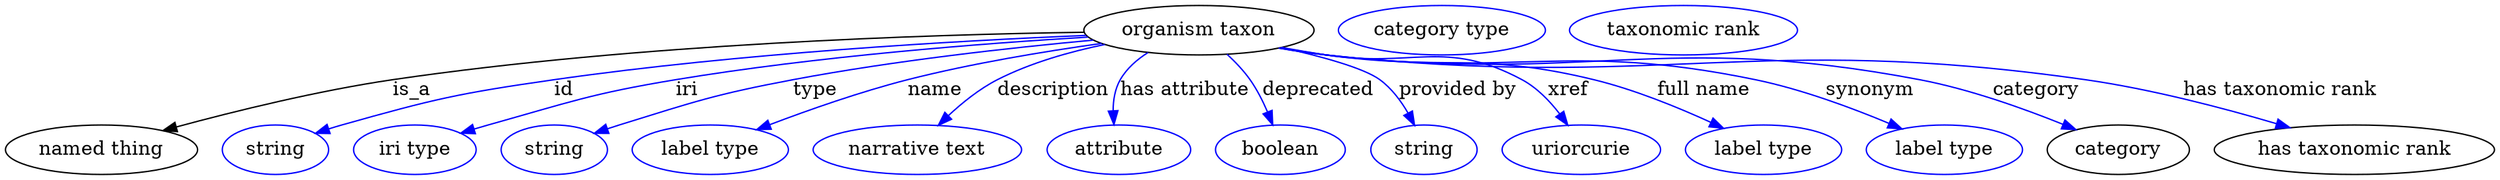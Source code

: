 digraph {
	graph [bb="0,0,1800.9,123"];
	node [label="\N"];
	"organism taxon"	[height=0.5,
		label="organism taxon",
		pos="863.54,105",
		width=2.3109];
	"named thing"	[height=0.5,
		pos="69.544,18",
		width=1.9318];
	"organism taxon" -> "named thing"	[label=is_a,
		lp="295.54,61.5",
		pos="e,114.19,31.891 780.2,103.47 666.79,101.72 457.81,94.89 281.54,69 227.34,61.038 166.58,46.073 124.05,34.582"];
	id	[color=blue,
		height=0.5,
		label=string,
		pos="195.54,18",
		width=1.0652];
	"organism taxon" -> id	[color=blue,
		label=id,
		lp="406.54,61.5",
		pos="e,224.54,29.96 781.88,101.13 688.92,97.104 532.7,88.019 399.54,69 329.39,58.979 311.76,55.205 243.54,36 240.44,35.126 237.24,34.155 \
234.04,33.133",
		style=solid];
	iri	[color=blue,
		height=0.5,
		label="iri type",
		pos="296.54,18",
		width=1.2277];
	"organism taxon" -> iri	[color=blue,
		label=iri,
		lp="492.54,61.5",
		pos="e,330.09,29.955 783.24,100.07 706.22,95.484 586.85,86.222 484.54,69 434.1,60.508 377.53,44.562 339.75,32.955",
		style=solid];
	type	[color=blue,
		height=0.5,
		label=string,
		pos="397.54,18",
		width=1.0652];
	"organism taxon" -> type	[color=blue,
		label=type,
		lp="584.54,61.5",
		pos="e,426.49,29.917 786.99,97.922 727.17,92.451 642.12,83.081 568.54,69 512.53,58.28 498.97,53.048 444.54,36 441.79,35.137 438.95,34.211 \
436.11,33.252",
		style=solid];
	name	[color=blue,
		height=0.5,
		label="label type",
		pos="510.54,18",
		width=1.5707];
	"organism taxon" -> name	[color=blue,
		label=name,
		lp="671.54,61.5",
		pos="e,543.64,32.618 792.71,95.504 751.2,89.733 697.96,80.961 651.54,69 617.8,60.304 580.69,46.988 553.02,36.283",
		style=solid];
	description	[color=blue,
		height=0.5,
		label="narrative text",
		pos="660.54,18",
		width=2.0943];
	"organism taxon" -> description	[color=blue,
		label=description,
		lp="758.04,61.5",
		pos="e,675.43,35.753 794.98,94.664 769.68,89.419 741.39,81.342 717.54,69 704.81,62.41 692.6,52.38 682.77,43.029",
		style=solid];
	"has attribute"	[color=blue,
		height=0.5,
		label=attribute,
		pos="805.54,18",
		width=1.4443];
	"organism taxon" -> "has attribute"	[color=blue,
		label="has attribute",
		lp="853.54,61.5",
		pos="e,801.96,36.296 826.6,88.738 818.64,83.664 811.22,77.163 806.54,69 802.69,62.266 801.4,54.14 801.36,46.414",
		style=solid];
	deprecated	[color=blue,
		height=0.5,
		label=boolean,
		pos="922.54,18",
		width=1.2999];
	"organism taxon" -> deprecated	[color=blue,
		label=deprecated,
		lp="950.04,61.5",
		pos="e,916.96,36.09 883.87,87.499 889.76,82.04 895.86,75.65 900.54,69 905.54,61.914 909.77,53.514 913.15,45.641",
		style=solid];
	"provided by"	[color=blue,
		height=0.5,
		label=string,
		pos="1025.5,18",
		width=1.0652];
	"organism taxon" -> "provided by"	[color=blue,
		label="provided by",
		lp="1051,61.5",
		pos="e,1018.8,36.203 923.47,92.461 952.22,86.045 982.92,77.628 994.54,69 1002.7,62.921 1009.3,53.975 1014.2,45.324",
		style=solid];
	xref	[color=blue,
		height=0.5,
		label=uriorcurie,
		pos="1139.5,18",
		width=1.5887];
	"organism taxon" -> xref	[color=blue,
		label=xref,
		lp="1130,61.5",
		pos="e,1130.1,35.815 923.34,92.443 934.05,90.519 945.11,88.624 955.54,87 1018.4,77.216 1041.7,99.45 1097.5,69 1108.2,63.184 1117.3,53.472 \
1124.3,44.148",
		style=solid];
	"full name"	[color=blue,
		height=0.5,
		label="label type",
		pos="1271.5,18",
		width=1.5707];
	"organism taxon" -> "full name"	[color=blue,
		label="full name",
		lp="1228,61.5",
		pos="e,1242.5,33.632 922.8,92.242 933.67,90.317 944.93,88.473 955.54,87 1040.9,75.161 1064.9,89.44 1148.5,69 1177.9,61.838 1209.4,48.919 \
1233.2,38.007",
		style=solid];
	synonym	[color=blue,
		height=0.5,
		label="label type",
		pos="1402.5,18",
		width=1.5707];
	"organism taxon" -> synonym	[color=blue,
		label=synonym,
		lp="1348.5,61.5",
		pos="e,1371.7,33.191 921.78,92.107 932.95,90.147 944.58,88.326 955.54,87 1092.6,70.429 1130.4,96.955 1265.5,69 1299.1,62.057 1335.5,48.475 \
1362.3,37.217",
		style=solid];
	category	[height=0.5,
		pos="1528.5,18",
		width=1.4263];
	"organism taxon" -> category	[color=blue,
		label=category,
		lp="1469,61.5",
		pos="e,1498.1,32.51 921.76,91.964 932.93,90.018 944.57,88.238 955.54,87 1145.2,65.609 1197.1,104.68 1384.5,69 1420.7,62.118 1460.1,47.953 \
1488.5,36.451",
		style=solid];
	"has taxonomic rank"	[height=0.5,
		pos="1699.5,18",
		width=2.8164];
	"organism taxon" -> "has taxonomic rank"	[color=blue,
		label="has taxonomic rank",
		lp="1645.5,61.5",
		pos="e,1652.8,34.043 921.26,91.969 932.58,89.996 944.4,88.205 955.54,87 1198.3,60.746 1262.9,103.52 1504.5,69 1551.9,62.24 1604.3,48.43 \
1642.8,37.034",
		style=solid];
	"named thing_category"	[color=blue,
		height=0.5,
		label="category type",
		pos="1039.5,105",
		width=2.0762];
	"organism taxon_has taxonomic rank"	[color=blue,
		height=0.5,
		label="taxonomic rank",
		pos="1214.5,105",
		width=2.2929];
}
